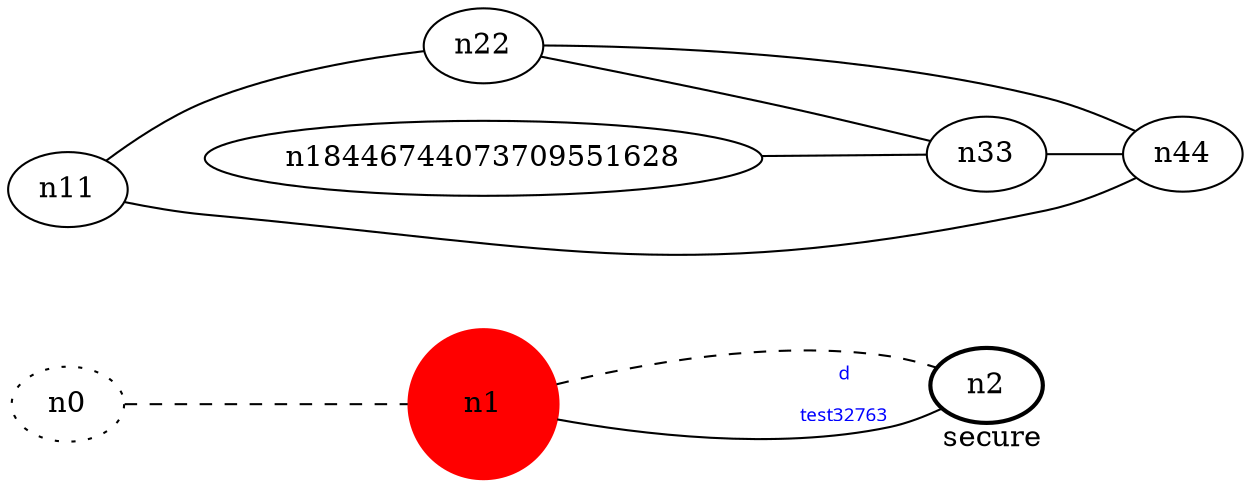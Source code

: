 graph test32763 {
	rankdir=LR;
	fontcolor=blue; /* c170141183460469231731687303715884105727; c170141183460469231731687303715884105728; c0 -- c1 */
	n0 [style=dotted, fillcolor="#123456"]; // c2; c3; c2 -- c3
	n1 [height=1, width=1, color=red, style=filled];
	n2 [style=bold, xlabel="secure"];
	n0 -- n1 -- n2[style=dashed];
	n1 -- n2 [fontname="comic sans", label="d\n\l\G", fontcolor=blue, fontsize=9];
	n11 -- n22;
	n18446744073709551628 -- n33;
	n11 -- n44;
	n22 -- n33;
	n22 -- n44;
	n33 -- n44;
}
